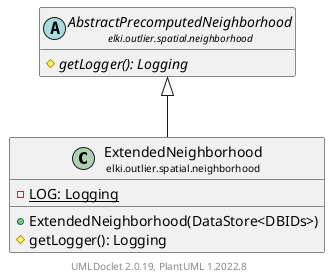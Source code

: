 @startuml
    remove .*\.(Instance|Par|Parameterizer|Factory)$
    set namespaceSeparator none
    hide empty fields
    hide empty methods

    class "<size:14>ExtendedNeighborhood\n<size:10>elki.outlier.spatial.neighborhood" as elki.outlier.spatial.neighborhood.ExtendedNeighborhood [[ExtendedNeighborhood.html]] {
        {static} -LOG: Logging
        +ExtendedNeighborhood(DataStore<DBIDs>)
        #getLogger(): Logging
    }

    abstract class "<size:14>AbstractPrecomputedNeighborhood\n<size:10>elki.outlier.spatial.neighborhood" as elki.outlier.spatial.neighborhood.AbstractPrecomputedNeighborhood [[AbstractPrecomputedNeighborhood.html]] {
        {abstract} #getLogger(): Logging
    }
    class "<size:14>ExtendedNeighborhood.Factory\n<size:10>elki.outlier.spatial.neighborhood" as elki.outlier.spatial.neighborhood.ExtendedNeighborhood.Factory<O> [[ExtendedNeighborhood.Factory.html]]

    elki.outlier.spatial.neighborhood.AbstractPrecomputedNeighborhood <|-- elki.outlier.spatial.neighborhood.ExtendedNeighborhood
    elki.outlier.spatial.neighborhood.ExtendedNeighborhood +-- elki.outlier.spatial.neighborhood.ExtendedNeighborhood.Factory

    center footer UMLDoclet 2.0.19, PlantUML 1.2022.8
@enduml
